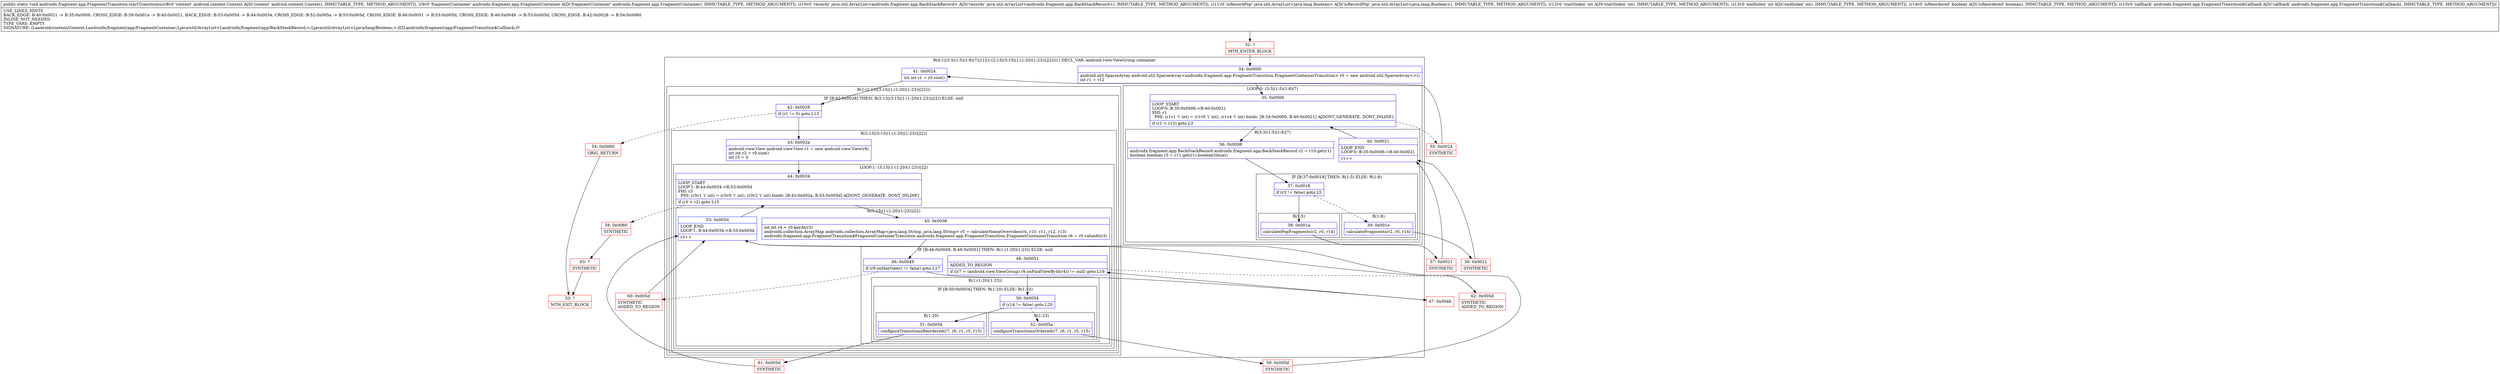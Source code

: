 digraph "CFG forandroidx.fragment.app.FragmentTransition.startTransitions(Landroid\/content\/Context;Landroidx\/fragment\/app\/FragmentContainer;Ljava\/util\/ArrayList;Ljava\/util\/ArrayList;IIZLandroidx\/fragment\/app\/FragmentTransition$Callback;)V" {
subgraph cluster_Region_869618528 {
label = "R(4:1|(3:3|(1:5)(1:8)|7)|11|(1:(2:13|(3:15|(1:(1:20)(1:23))|22)))) | DECL_VAR: android.view.ViewGroup container\l";
node [shape=record,color=blue];
Node_34 [shape=record,label="{34\:\ 0x0000|android.util.SparseArray android.util.SparseArray\<androidx.fragment.app.FragmentTransition.FragmentContainerTransition\> r0 = new android.util.SparseArray\<\>()\lint r1 = r12\l}"];
subgraph cluster_LoopRegion_2027748814 {
label = "LOOP:0: (3:3|(1:5)(1:8)|7)";
node [shape=record,color=blue];
Node_35 [shape=record,label="{35\:\ 0x0006|LOOP_START\lLOOP:0: B:35:0x0006\-\>B:40:0x0021\lPHI: r1 \l  PHI: (r1v1 'i' int) = (r1v0 'i' int), (r1v4 'i' int) binds: [B:34:0x0000, B:40:0x0021] A[DONT_GENERATE, DONT_INLINE]\l|if (r1 \< r13) goto L3\l}"];
subgraph cluster_Region_1768800584 {
label = "R(3:3|(1:5)(1:8)|7)";
node [shape=record,color=blue];
Node_36 [shape=record,label="{36\:\ 0x0008|androidx.fragment.app.BackStackRecord androidx.fragment.app.BackStackRecord r2 = r10.get(r1)\lboolean boolean r3 = r11.get(r1).booleanValue()\l}"];
subgraph cluster_IfRegion_1966638822 {
label = "IF [B:37:0x0018] THEN: R(1:5) ELSE: R(1:8)";
node [shape=record,color=blue];
Node_37 [shape=record,label="{37\:\ 0x0018|if (r3 != false) goto L5\l}"];
subgraph cluster_Region_1196384015 {
label = "R(1:5)";
node [shape=record,color=blue];
Node_38 [shape=record,label="{38\:\ 0x001a|calculatePopFragments(r2, r0, r14)\l}"];
}
subgraph cluster_Region_1916560270 {
label = "R(1:8)";
node [shape=record,color=blue];
Node_39 [shape=record,label="{39\:\ 0x001e|calculateFragments(r2, r0, r14)\l}"];
}
}
Node_40 [shape=record,label="{40\:\ 0x0021|LOOP_END\lLOOP:0: B:35:0x0006\-\>B:40:0x0021\l|r1++\l}"];
}
}
Node_41 [shape=record,label="{41\:\ 0x0024|int int r1 = r0.size()\l}"];
subgraph cluster_Region_2013724606 {
label = "R(1:(2:13|(3:15|(1:(1:20)(1:23))|22)))";
node [shape=record,color=blue];
subgraph cluster_IfRegion_1050986769 {
label = "IF [B:42:0x0028] THEN: R(2:13|(3:15|(1:(1:20)(1:23))|22)) ELSE: null";
node [shape=record,color=blue];
Node_42 [shape=record,label="{42\:\ 0x0028|if (r1 != 0) goto L13\l}"];
subgraph cluster_Region_1543599103 {
label = "R(2:13|(3:15|(1:(1:20)(1:23))|22))";
node [shape=record,color=blue];
Node_43 [shape=record,label="{43\:\ 0x002a|android.view.View android.view.View r1 = new android.view.View(r8)\lint int r2 = r0.size()\lint r3 = 0\l}"];
subgraph cluster_LoopRegion_1348726259 {
label = "LOOP:1: (3:15|(1:(1:20)(1:23))|22)";
node [shape=record,color=blue];
Node_44 [shape=record,label="{44\:\ 0x0034|LOOP_START\lLOOP:1: B:44:0x0034\-\>B:53:0x005d\lPHI: r3 \l  PHI: (r3v1 'i' int) = (r3v0 'i' int), (r3v2 'i' int) binds: [B:43:0x002a, B:53:0x005d] A[DONT_GENERATE, DONT_INLINE]\l|if (r3 \< r2) goto L15\l}"];
subgraph cluster_Region_1163289932 {
label = "R(3:15|(1:(1:20)(1:23))|22)";
node [shape=record,color=blue];
Node_45 [shape=record,label="{45\:\ 0x0036|int int r4 = r0.keyAt(r3)\landroidx.collection.ArrayMap androidx.collection.ArrayMap\<java.lang.String, java.lang.String\> r5 = calculateNameOverrides(r4, r10, r11, r12, r13)\landroidx.fragment.app.FragmentTransition$FragmentContainerTransition androidx.fragment.app.FragmentTransition.FragmentContainerTransition r6 = r0.valueAt(r3)\l}"];
subgraph cluster_IfRegion_1209485999 {
label = "IF [B:46:0x0049, B:48:0x0051] THEN: R(1:(1:20)(1:23)) ELSE: null";
node [shape=record,color=blue];
Node_46 [shape=record,label="{46\:\ 0x0049|if (r9.onHasView() != false) goto L17\l}"];
Node_48 [shape=record,label="{48\:\ 0x0051|ADDED_TO_REGION\l|if ((r7 = (android.view.ViewGroup) r9.onFindViewById(r4)) != null) goto L19\l}"];
subgraph cluster_Region_1746773020 {
label = "R(1:(1:20)(1:23))";
node [shape=record,color=blue];
subgraph cluster_IfRegion_1792883320 {
label = "IF [B:50:0x0054] THEN: R(1:20) ELSE: R(1:23)";
node [shape=record,color=blue];
Node_50 [shape=record,label="{50\:\ 0x0054|if (r14 != false) goto L20\l}"];
subgraph cluster_Region_1211017100 {
label = "R(1:20)";
node [shape=record,color=blue];
Node_51 [shape=record,label="{51\:\ 0x0056|configureTransitionsReordered(r7, r6, r1, r5, r15)\l}"];
}
subgraph cluster_Region_1468207562 {
label = "R(1:23)";
node [shape=record,color=blue];
Node_52 [shape=record,label="{52\:\ 0x005a|configureTransitionsOrdered(r7, r6, r1, r5, r15)\l}"];
}
}
}
}
Node_53 [shape=record,label="{53\:\ 0x005d|LOOP_END\lLOOP:1: B:44:0x0034\-\>B:53:0x005d\l|r3++\l}"];
}
}
}
}
}
}
Node_32 [shape=record,color=red,label="{32\:\ ?|MTH_ENTER_BLOCK\l}"];
Node_57 [shape=record,color=red,label="{57\:\ 0x0021|SYNTHETIC\l}"];
Node_56 [shape=record,color=red,label="{56\:\ 0x0021|SYNTHETIC\l}"];
Node_55 [shape=record,color=red,label="{55\:\ 0x0024|SYNTHETIC\l}"];
Node_47 [shape=record,color=red,label="{47\:\ 0x004b}"];
Node_61 [shape=record,color=red,label="{61\:\ 0x005d|SYNTHETIC\l}"];
Node_59 [shape=record,color=red,label="{59\:\ 0x005d|SYNTHETIC\l}"];
Node_62 [shape=record,color=red,label="{62\:\ 0x005d|SYNTHETIC\lADDED_TO_REGION\l}"];
Node_60 [shape=record,color=red,label="{60\:\ 0x005d|SYNTHETIC\lADDED_TO_REGION\l}"];
Node_58 [shape=record,color=red,label="{58\:\ 0x0060|SYNTHETIC\l}"];
Node_63 [shape=record,color=red,label="{63\:\ ?|SYNTHETIC\l}"];
Node_33 [shape=record,color=red,label="{33\:\ ?|MTH_EXIT_BLOCK\l}"];
Node_54 [shape=record,color=red,label="{54\:\ 0x0060|ORIG_RETURN\l}"];
MethodNode[shape=record,label="{public static void androidx.fragment.app.FragmentTransition.startTransitions((r8v0 'context' android.content.Context A[D('context' android.content.Context), IMMUTABLE_TYPE, METHOD_ARGUMENT]), (r9v0 'fragmentContainer' androidx.fragment.app.FragmentContainer A[D('fragmentContainer' androidx.fragment.app.FragmentContainer), IMMUTABLE_TYPE, METHOD_ARGUMENT]), (r10v0 'records' java.util.ArrayList\<androidx.fragment.app.BackStackRecord\> A[D('records' java.util.ArrayList\<androidx.fragment.app.BackStackRecord\>), IMMUTABLE_TYPE, METHOD_ARGUMENT]), (r11v0 'isRecordPop' java.util.ArrayList\<java.lang.Boolean\> A[D('isRecordPop' java.util.ArrayList\<java.lang.Boolean\>), IMMUTABLE_TYPE, METHOD_ARGUMENT]), (r12v0 'startIndex' int A[D('startIndex' int), IMMUTABLE_TYPE, METHOD_ARGUMENT]), (r13v0 'endIndex' int A[D('endIndex' int), IMMUTABLE_TYPE, METHOD_ARGUMENT]), (r14v0 'isReordered' boolean A[D('isReordered' boolean), IMMUTABLE_TYPE, METHOD_ARGUMENT]), (r15v0 'callback' androidx.fragment.app.FragmentTransition$Callback A[D('callback' androidx.fragment.app.FragmentTransition$Callback), IMMUTABLE_TYPE, METHOD_ARGUMENT]))  | USE_LINES_HINTS\lBACK_EDGE: B:40:0x0021 \-\> B:35:0x0006, CROSS_EDGE: B:39:0x001e \-\> B:40:0x0021, BACK_EDGE: B:53:0x005d \-\> B:44:0x0034, CROSS_EDGE: B:52:0x005a \-\> B:53:0x005d, CROSS_EDGE: B:48:0x0051 \-\> B:53:0x005d, CROSS_EDGE: B:46:0x0049 \-\> B:53:0x005d, CROSS_EDGE: B:42:0x0028 \-\> B:54:0x0060\lINLINE_NOT_NEEDED\lTYPE_VARS: EMPTY\lSIGNATURE: (Landroid\/content\/Context;Landroidx\/fragment\/app\/FragmentContainer;Ljava\/util\/ArrayList\<Landroidx\/fragment\/app\/BackStackRecord;\>;Ljava\/util\/ArrayList\<Ljava\/lang\/Boolean;\>;IIZLandroidx\/fragment\/app\/FragmentTransition$Callback;)V\l}"];
MethodNode -> Node_32;Node_34 -> Node_35;
Node_35 -> Node_36;
Node_35 -> Node_55[style=dashed];
Node_36 -> Node_37;
Node_37 -> Node_38;
Node_37 -> Node_39[style=dashed];
Node_38 -> Node_57;
Node_39 -> Node_56;
Node_40 -> Node_35;
Node_41 -> Node_42;
Node_42 -> Node_43;
Node_42 -> Node_54[style=dashed];
Node_43 -> Node_44;
Node_44 -> Node_45;
Node_44 -> Node_58[style=dashed];
Node_45 -> Node_46;
Node_46 -> Node_47;
Node_46 -> Node_60[style=dashed];
Node_48 -> Node_50;
Node_48 -> Node_62[style=dashed];
Node_50 -> Node_51;
Node_50 -> Node_52[style=dashed];
Node_51 -> Node_61;
Node_52 -> Node_59;
Node_53 -> Node_44;
Node_32 -> Node_34;
Node_57 -> Node_40;
Node_56 -> Node_40;
Node_55 -> Node_41;
Node_47 -> Node_48;
Node_61 -> Node_53;
Node_59 -> Node_53;
Node_62 -> Node_53;
Node_60 -> Node_53;
Node_58 -> Node_63;
Node_63 -> Node_33;
Node_54 -> Node_33;
}

